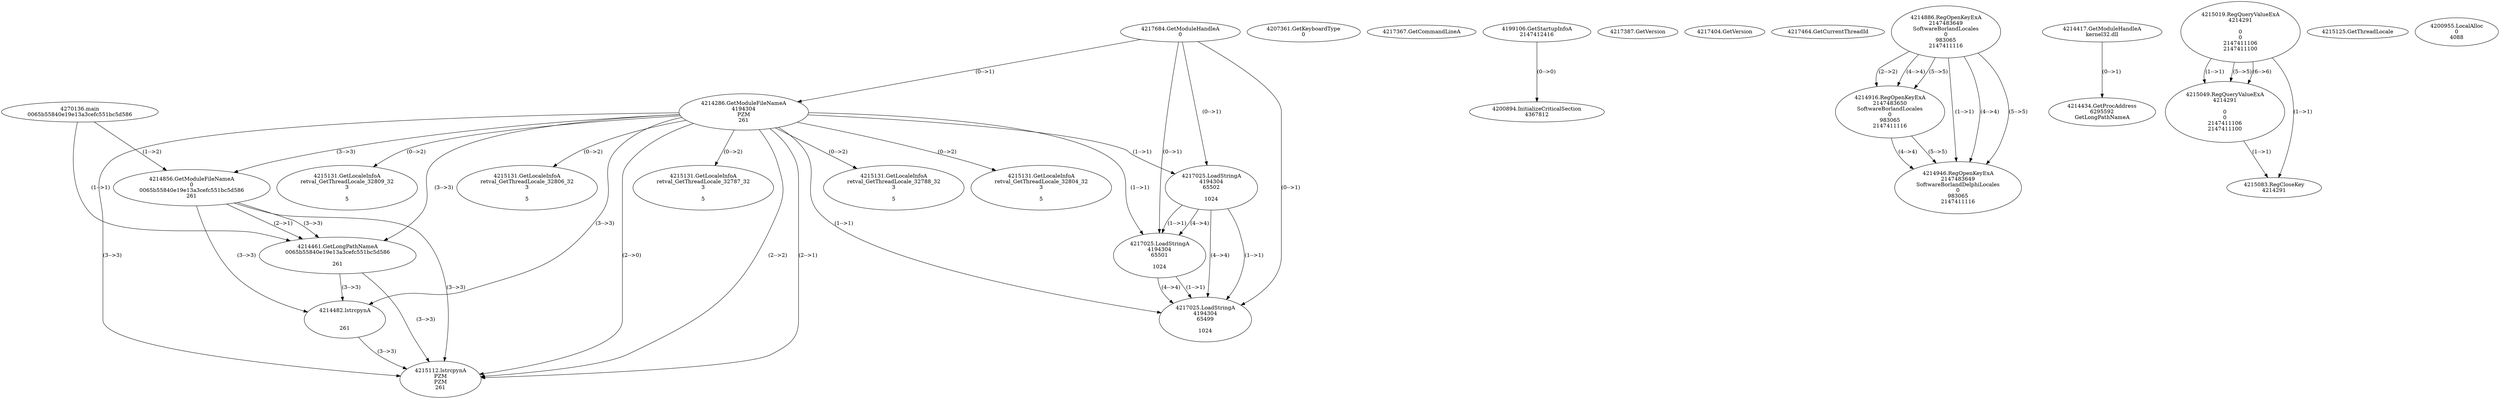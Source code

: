 // Global SCDG with merge call
digraph {
	0 [label="4270136.main
0065b55840e19e13a3cefc551bc5d586"]
	1 [label="4217684.GetModuleHandleA
0"]
	2 [label="4207361.GetKeyboardType
0"]
	3 [label="4217367.GetCommandLineA
"]
	4 [label="4199106.GetStartupInfoA
2147412416"]
	5 [label="4217387.GetVersion
"]
	6 [label="4217404.GetVersion
"]
	7 [label="4217464.GetCurrentThreadId
"]
	8 [label="4214286.GetModuleFileNameA
4194304
PZM
261"]
	1 -> 8 [label="(0-->1)"]
	9 [label="4214856.GetModuleFileNameA
0
0065b55840e19e13a3cefc551bc5d586
261"]
	0 -> 9 [label="(1-->2)"]
	8 -> 9 [label="(3-->3)"]
	10 [label="4214886.RegOpenKeyExA
2147483649
Software\Borland\Locales
0
983065
2147411116"]
	11 [label="4214916.RegOpenKeyExA
2147483650
Software\Borland\Locales
0
983065
2147411116"]
	10 -> 11 [label="(2-->2)"]
	10 -> 11 [label="(4-->4)"]
	10 -> 11 [label="(5-->5)"]
	12 [label="4214417.GetModuleHandleA
kernel32.dll"]
	13 [label="4214434.GetProcAddress
6295592
GetLongPathNameA"]
	12 -> 13 [label="(0-->1)"]
	14 [label="4214461.GetLongPathNameA
0065b55840e19e13a3cefc551bc5d586

261"]
	0 -> 14 [label="(1-->1)"]
	9 -> 14 [label="(2-->1)"]
	8 -> 14 [label="(3-->3)"]
	9 -> 14 [label="(3-->3)"]
	15 [label="4214482.lstrcpynA


261"]
	8 -> 15 [label="(3-->3)"]
	9 -> 15 [label="(3-->3)"]
	14 -> 15 [label="(3-->3)"]
	16 [label="4215019.RegQueryValueExA
4214291

0
0
2147411106
2147411100"]
	17 [label="4215049.RegQueryValueExA
4214291

0
0
2147411106
2147411100"]
	16 -> 17 [label="(1-->1)"]
	16 -> 17 [label="(5-->5)"]
	16 -> 17 [label="(6-->6)"]
	18 [label="4215083.RegCloseKey
4214291"]
	16 -> 18 [label="(1-->1)"]
	17 -> 18 [label="(1-->1)"]
	19 [label="4215112.lstrcpynA
PZM
PZM
261"]
	8 -> 19 [label="(2-->1)"]
	8 -> 19 [label="(2-->2)"]
	8 -> 19 [label="(3-->3)"]
	9 -> 19 [label="(3-->3)"]
	14 -> 19 [label="(3-->3)"]
	15 -> 19 [label="(3-->3)"]
	8 -> 19 [label="(2-->0)"]
	20 [label="4215125.GetThreadLocale
"]
	21 [label="4215131.GetLocaleInfoA
retval_GetThreadLocale_32787_32
3

5"]
	8 -> 21 [label="(0-->2)"]
	22 [label="4217025.LoadStringA
4194304
65502

1024"]
	1 -> 22 [label="(0-->1)"]
	8 -> 22 [label="(1-->1)"]
	23 [label="4217025.LoadStringA
4194304
65501

1024"]
	1 -> 23 [label="(0-->1)"]
	8 -> 23 [label="(1-->1)"]
	22 -> 23 [label="(1-->1)"]
	22 -> 23 [label="(4-->4)"]
	24 [label="4217025.LoadStringA
4194304
65499

1024"]
	1 -> 24 [label="(0-->1)"]
	8 -> 24 [label="(1-->1)"]
	22 -> 24 [label="(1-->1)"]
	23 -> 24 [label="(1-->1)"]
	22 -> 24 [label="(4-->4)"]
	23 -> 24 [label="(4-->4)"]
	25 [label="4200894.InitializeCriticalSection
4367812"]
	4 -> 25 [label="(0-->0)"]
	26 [label="4200955.LocalAlloc
0
4088"]
	27 [label="4215131.GetLocaleInfoA
retval_GetThreadLocale_32788_32
3

5"]
	8 -> 27 [label="(0-->2)"]
	28 [label="4214946.RegOpenKeyExA
2147483649
Software\Borland\Delphi\Locales
0
983065
2147411116"]
	10 -> 28 [label="(1-->1)"]
	10 -> 28 [label="(4-->4)"]
	11 -> 28 [label="(4-->4)"]
	10 -> 28 [label="(5-->5)"]
	11 -> 28 [label="(5-->5)"]
	29 [label="4215131.GetLocaleInfoA
retval_GetThreadLocale_32804_32
3

5"]
	8 -> 29 [label="(0-->2)"]
	30 [label="4215131.GetLocaleInfoA
retval_GetThreadLocale_32809_32
3

5"]
	8 -> 30 [label="(0-->2)"]
	31 [label="4215131.GetLocaleInfoA
retval_GetThreadLocale_32806_32
3

5"]
	8 -> 31 [label="(0-->2)"]
}
